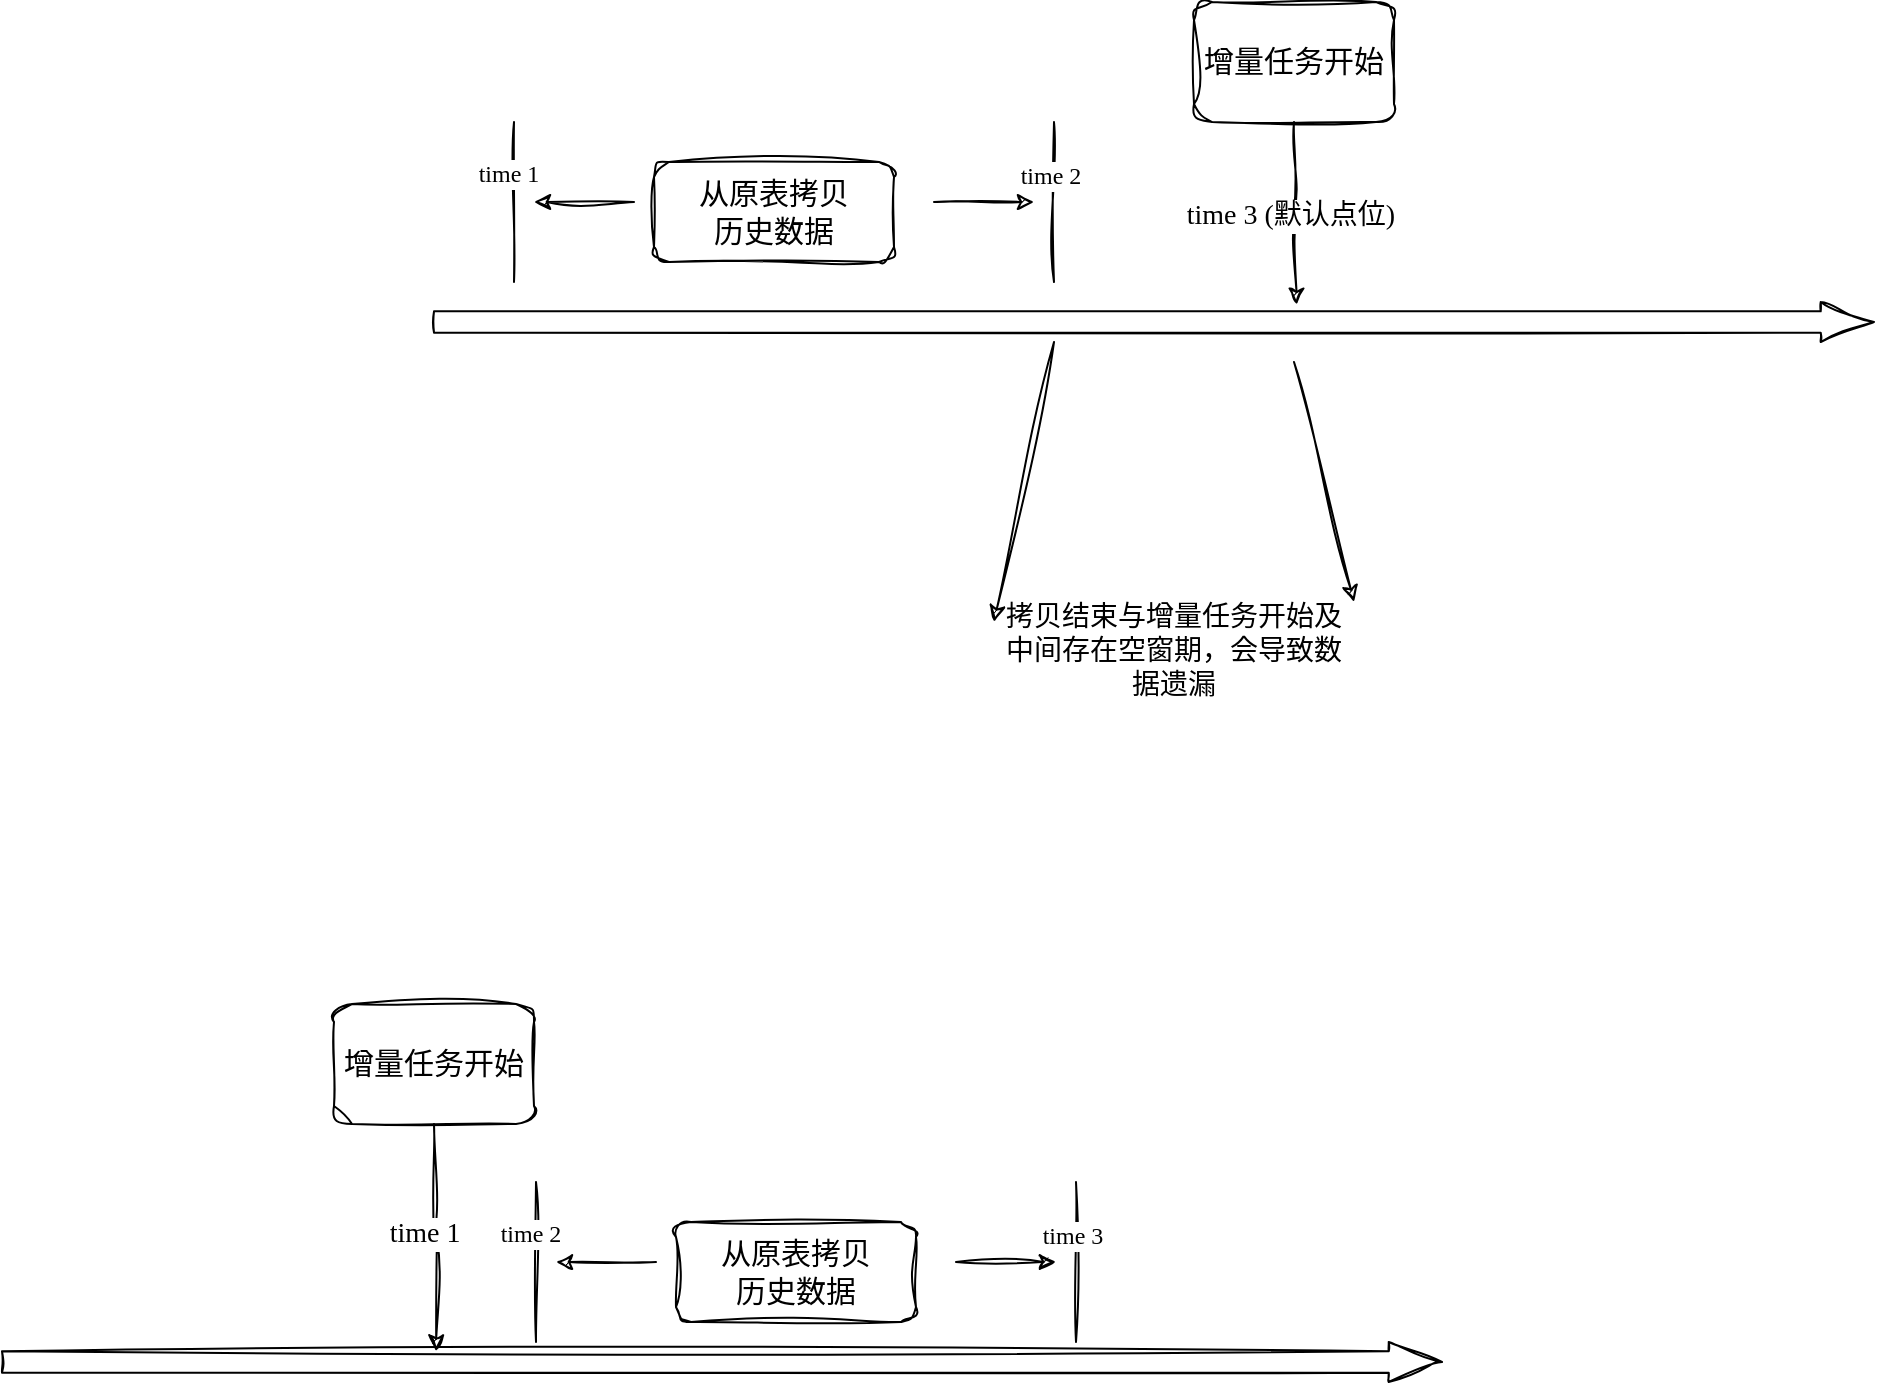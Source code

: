 <mxfile version="28.2.5">
  <diagram name="第 1 页" id="omVlfHLuaZoS6njWu99O">
    <mxGraphModel dx="1826" dy="863" grid="0" gridSize="10" guides="1" tooltips="1" connect="1" arrows="1" fold="1" page="0" pageScale="1" pageWidth="827" pageHeight="1169" math="0" shadow="0">
      <root>
        <mxCell id="0" />
        <mxCell id="1" parent="0" />
        <mxCell id="1qoYG-3-j_AIHezRe-L--4" value="" style="shape=singleArrow;whiteSpace=wrap;html=1;sketch=1;hachureGap=4;jiggle=2;curveFitting=1;fontFamily=Comic Sans MS;arrowWidth=0.533;arrowSize=0.037;" parent="1" vertex="1">
          <mxGeometry x="170" y="520" width="720" height="20" as="geometry" />
        </mxCell>
        <mxCell id="1qoYG-3-j_AIHezRe-L--5" value="" style="endArrow=none;html=1;rounded=0;sketch=1;hachureGap=4;jiggle=2;curveFitting=1;fontFamily=Comic Sans MS;" parent="1" edge="1">
          <mxGeometry width="50" height="50" relative="1" as="geometry">
            <mxPoint x="480" y="510" as="sourcePoint" />
            <mxPoint x="480" y="430" as="targetPoint" />
          </mxGeometry>
        </mxCell>
        <mxCell id="1qoYG-3-j_AIHezRe-L--29" value="&lt;font style=&quot;font-size: 12px;&quot; face=&quot;Comic Sans MS&quot;&gt;time 2&lt;/font&gt;" style="edgeLabel;html=1;align=center;verticalAlign=middle;resizable=0;points=[];sketch=1;hachureGap=4;jiggle=2;curveFitting=1;fontFamily=Architects Daughter;fontSource=https%3A%2F%2Ffonts.googleapis.com%2Fcss%3Ffamily%3DArchitects%2BDaughter;" parent="1qoYG-3-j_AIHezRe-L--5" vertex="1" connectable="0">
          <mxGeometry x="0.333" y="2" relative="1" as="geometry">
            <mxPoint as="offset" />
          </mxGeometry>
        </mxCell>
        <mxCell id="1qoYG-3-j_AIHezRe-L--6" value="" style="endArrow=none;html=1;rounded=0;sketch=1;hachureGap=4;jiggle=2;curveFitting=1;fontFamily=Comic Sans MS;" parent="1" edge="1">
          <mxGeometry width="50" height="50" relative="1" as="geometry">
            <mxPoint x="210" y="510" as="sourcePoint" />
            <mxPoint x="210" y="430" as="targetPoint" />
          </mxGeometry>
        </mxCell>
        <mxCell id="1qoYG-3-j_AIHezRe-L--28" value="&lt;font style=&quot;font-size: 12px;&quot; face=&quot;Comic Sans MS&quot;&gt;time 1&lt;/font&gt;" style="edgeLabel;html=1;align=center;verticalAlign=middle;resizable=0;points=[];sketch=1;hachureGap=4;jiggle=2;curveFitting=1;fontFamily=Architects Daughter;fontSource=https%3A%2F%2Ffonts.googleapis.com%2Fcss%3Ffamily%3DArchitects%2BDaughter;" parent="1qoYG-3-j_AIHezRe-L--6" vertex="1" connectable="0">
          <mxGeometry x="0.358" y="3" relative="1" as="geometry">
            <mxPoint as="offset" />
          </mxGeometry>
        </mxCell>
        <mxCell id="1qoYG-3-j_AIHezRe-L--8" value="&lt;font style=&quot;font-size: 15px;&quot; face=&quot;Comic Sans MS&quot;&gt;从原表拷贝&lt;/font&gt;&lt;div&gt;&lt;font style=&quot;font-size: 15px;&quot; face=&quot;Comic Sans MS&quot;&gt;历史数据&lt;/font&gt;&lt;/div&gt;" style="rounded=1;whiteSpace=wrap;html=1;sketch=1;hachureGap=4;jiggle=2;curveFitting=1;fontFamily=Architects Daughter;fontSource=https%3A%2F%2Ffonts.googleapis.com%2Fcss%3Ffamily%3DArchitects%2BDaughter;" parent="1" vertex="1">
          <mxGeometry x="280" y="450" width="120" height="50" as="geometry" />
        </mxCell>
        <mxCell id="1qoYG-3-j_AIHezRe-L--10" value="" style="endArrow=classic;html=1;rounded=0;sketch=1;hachureGap=4;jiggle=2;curveFitting=1;fontFamily=Architects Daughter;fontSource=https%3A%2F%2Ffonts.googleapis.com%2Fcss%3Ffamily%3DArchitects%2BDaughter;" parent="1" edge="1">
          <mxGeometry width="50" height="50" relative="1" as="geometry">
            <mxPoint x="270" y="470" as="sourcePoint" />
            <mxPoint x="220" y="470" as="targetPoint" />
          </mxGeometry>
        </mxCell>
        <mxCell id="1qoYG-3-j_AIHezRe-L--11" value="" style="endArrow=classic;html=1;rounded=0;sketch=1;hachureGap=4;jiggle=2;curveFitting=1;fontFamily=Architects Daughter;fontSource=https%3A%2F%2Ffonts.googleapis.com%2Fcss%3Ffamily%3DArchitects%2BDaughter;" parent="1" edge="1">
          <mxGeometry width="50" height="50" relative="1" as="geometry">
            <mxPoint x="420" y="470" as="sourcePoint" />
            <mxPoint x="470" y="470" as="targetPoint" />
          </mxGeometry>
        </mxCell>
        <mxCell id="1qoYG-3-j_AIHezRe-L--13" value="&lt;font style=&quot;font-size: 15px;&quot;&gt;增量任务开始&lt;/font&gt;" style="rounded=1;whiteSpace=wrap;html=1;sketch=1;hachureGap=4;jiggle=2;curveFitting=1;fontFamily=Architects Daughter;fontSource=https%3A%2F%2Ffonts.googleapis.com%2Fcss%3Ffamily%3DArchitects%2BDaughter;" parent="1" vertex="1">
          <mxGeometry x="550" y="370" width="100" height="60" as="geometry" />
        </mxCell>
        <mxCell id="1qoYG-3-j_AIHezRe-L--17" style="edgeStyle=orthogonalEdgeStyle;rounded=0;sketch=1;hachureGap=4;jiggle=2;curveFitting=1;orthogonalLoop=1;jettySize=auto;html=1;entryX=0.599;entryY=0.067;entryDx=0;entryDy=0;entryPerimeter=0;fontFamily=Architects Daughter;fontSource=https%3A%2F%2Ffonts.googleapis.com%2Fcss%3Ffamily%3DArchitects%2BDaughter;" parent="1" source="1qoYG-3-j_AIHezRe-L--13" target="1qoYG-3-j_AIHezRe-L--4" edge="1">
          <mxGeometry relative="1" as="geometry" />
        </mxCell>
        <mxCell id="1qoYG-3-j_AIHezRe-L--18" value="&lt;font style=&quot;font-size: 14px;&quot; face=&quot;Comic Sans MS&quot;&gt;time 3 (默认点位)&lt;/font&gt;" style="edgeLabel;html=1;align=center;verticalAlign=middle;resizable=0;points=[];sketch=1;hachureGap=4;jiggle=2;curveFitting=1;fontFamily=Architects Daughter;fontSource=https%3A%2F%2Ffonts.googleapis.com%2Fcss%3Ffamily%3DArchitects%2BDaughter;" parent="1qoYG-3-j_AIHezRe-L--17" vertex="1" connectable="0">
          <mxGeometry x="-0.029" y="-3" relative="1" as="geometry">
            <mxPoint x="-2" y="-1" as="offset" />
          </mxGeometry>
        </mxCell>
        <mxCell id="1qoYG-3-j_AIHezRe-L--24" value="" style="endArrow=classic;html=1;rounded=0;sketch=1;hachureGap=4;jiggle=2;curveFitting=1;fontFamily=Architects Daughter;fontSource=https%3A%2F%2Ffonts.googleapis.com%2Fcss%3Ffamily%3DArchitects%2BDaughter;" parent="1" edge="1">
          <mxGeometry width="50" height="50" relative="1" as="geometry">
            <mxPoint x="480" y="540" as="sourcePoint" />
            <mxPoint x="450" y="680" as="targetPoint" />
          </mxGeometry>
        </mxCell>
        <mxCell id="1qoYG-3-j_AIHezRe-L--25" value="" style="endArrow=classic;html=1;rounded=0;sketch=1;hachureGap=4;jiggle=2;curveFitting=1;fontFamily=Architects Daughter;fontSource=https%3A%2F%2Ffonts.googleapis.com%2Fcss%3Ffamily%3DArchitects%2BDaughter;" parent="1" edge="1">
          <mxGeometry width="50" height="50" relative="1" as="geometry">
            <mxPoint x="600" y="550" as="sourcePoint" />
            <mxPoint x="630" y="670" as="targetPoint" />
          </mxGeometry>
        </mxCell>
        <mxCell id="1qoYG-3-j_AIHezRe-L--27" value="&lt;font style=&quot;font-size: 14px;&quot; face=&quot;Comic Sans MS&quot;&gt;拷贝结束与增量任务开始及中间存在空窗期，会导致数据遗漏&lt;/font&gt;" style="text;html=1;align=center;verticalAlign=middle;whiteSpace=wrap;rounded=0;fontFamily=Architects Daughter;fontSource=https%3A%2F%2Ffonts.googleapis.com%2Fcss%3Ffamily%3DArchitects%2BDaughter;" parent="1" vertex="1">
          <mxGeometry x="450" y="650" width="180" height="90" as="geometry" />
        </mxCell>
        <mxCell id="1qoYG-3-j_AIHezRe-L--31" value="" style="shape=singleArrow;whiteSpace=wrap;html=1;sketch=1;hachureGap=4;jiggle=2;curveFitting=1;fontFamily=Comic Sans MS;arrowWidth=0.533;arrowSize=0.037;" parent="1" vertex="1">
          <mxGeometry x="-46" y="1040" width="720" height="20" as="geometry" />
        </mxCell>
        <mxCell id="1qoYG-3-j_AIHezRe-L--32" value="" style="endArrow=none;html=1;rounded=0;sketch=1;hachureGap=4;jiggle=2;curveFitting=1;fontFamily=Comic Sans MS;" parent="1" edge="1">
          <mxGeometry width="50" height="50" relative="1" as="geometry">
            <mxPoint x="491" y="1040" as="sourcePoint" />
            <mxPoint x="491" y="960" as="targetPoint" />
          </mxGeometry>
        </mxCell>
        <mxCell id="1qoYG-3-j_AIHezRe-L--33" value="&lt;font style=&quot;font-size: 12px;&quot; face=&quot;Comic Sans MS&quot;&gt;time 3&lt;/font&gt;" style="edgeLabel;html=1;align=center;verticalAlign=middle;resizable=0;points=[];sketch=1;hachureGap=4;jiggle=2;curveFitting=1;fontFamily=Architects Daughter;fontSource=https%3A%2F%2Ffonts.googleapis.com%2Fcss%3Ffamily%3DArchitects%2BDaughter;" parent="1qoYG-3-j_AIHezRe-L--32" vertex="1" connectable="0">
          <mxGeometry x="0.333" y="2" relative="1" as="geometry">
            <mxPoint as="offset" />
          </mxGeometry>
        </mxCell>
        <mxCell id="1qoYG-3-j_AIHezRe-L--34" value="" style="endArrow=none;html=1;rounded=0;sketch=1;hachureGap=4;jiggle=2;curveFitting=1;fontFamily=Comic Sans MS;" parent="1" edge="1">
          <mxGeometry width="50" height="50" relative="1" as="geometry">
            <mxPoint x="221" y="1040" as="sourcePoint" />
            <mxPoint x="221" y="960" as="targetPoint" />
          </mxGeometry>
        </mxCell>
        <mxCell id="1qoYG-3-j_AIHezRe-L--35" value="&lt;font style=&quot;font-size: 12px;&quot; face=&quot;Comic Sans MS&quot;&gt;time 2&lt;/font&gt;" style="edgeLabel;html=1;align=center;verticalAlign=middle;resizable=0;points=[];sketch=1;hachureGap=4;jiggle=2;curveFitting=1;fontFamily=Architects Daughter;fontSource=https%3A%2F%2Ffonts.googleapis.com%2Fcss%3Ffamily%3DArchitects%2BDaughter;" parent="1qoYG-3-j_AIHezRe-L--34" vertex="1" connectable="0">
          <mxGeometry x="0.358" y="3" relative="1" as="geometry">
            <mxPoint as="offset" />
          </mxGeometry>
        </mxCell>
        <mxCell id="1qoYG-3-j_AIHezRe-L--36" value="&lt;font style=&quot;font-size: 15px;&quot; face=&quot;Comic Sans MS&quot;&gt;从原表拷贝&lt;/font&gt;&lt;div&gt;&lt;font style=&quot;font-size: 15px;&quot; face=&quot;Comic Sans MS&quot;&gt;历史数据&lt;/font&gt;&lt;/div&gt;" style="rounded=1;whiteSpace=wrap;html=1;sketch=1;hachureGap=4;jiggle=2;curveFitting=1;fontFamily=Architects Daughter;fontSource=https%3A%2F%2Ffonts.googleapis.com%2Fcss%3Ffamily%3DArchitects%2BDaughter;" parent="1" vertex="1">
          <mxGeometry x="291" y="980" width="120" height="50" as="geometry" />
        </mxCell>
        <mxCell id="1qoYG-3-j_AIHezRe-L--37" value="" style="endArrow=classic;html=1;rounded=0;sketch=1;hachureGap=4;jiggle=2;curveFitting=1;fontFamily=Architects Daughter;fontSource=https%3A%2F%2Ffonts.googleapis.com%2Fcss%3Ffamily%3DArchitects%2BDaughter;" parent="1" edge="1">
          <mxGeometry width="50" height="50" relative="1" as="geometry">
            <mxPoint x="281" y="1000" as="sourcePoint" />
            <mxPoint x="231" y="1000" as="targetPoint" />
          </mxGeometry>
        </mxCell>
        <mxCell id="1qoYG-3-j_AIHezRe-L--38" value="" style="endArrow=classic;html=1;rounded=0;sketch=1;hachureGap=4;jiggle=2;curveFitting=1;fontFamily=Architects Daughter;fontSource=https%3A%2F%2Ffonts.googleapis.com%2Fcss%3Ffamily%3DArchitects%2BDaughter;" parent="1" edge="1">
          <mxGeometry width="50" height="50" relative="1" as="geometry">
            <mxPoint x="431" y="1000" as="sourcePoint" />
            <mxPoint x="481" y="1000" as="targetPoint" />
          </mxGeometry>
        </mxCell>
        <mxCell id="1qoYG-3-j_AIHezRe-L--39" value="&lt;font style=&quot;font-size: 15px;&quot;&gt;增量任务开始&lt;/font&gt;" style="rounded=1;whiteSpace=wrap;html=1;sketch=1;hachureGap=4;jiggle=2;curveFitting=1;fontFamily=Architects Daughter;fontSource=https%3A%2F%2Ffonts.googleapis.com%2Fcss%3Ffamily%3DArchitects%2BDaughter;" parent="1" vertex="1">
          <mxGeometry x="120" y="871" width="100" height="60" as="geometry" />
        </mxCell>
        <mxCell id="1qoYG-3-j_AIHezRe-L--40" style="edgeStyle=orthogonalEdgeStyle;rounded=0;sketch=1;hachureGap=4;jiggle=2;curveFitting=1;orthogonalLoop=1;jettySize=auto;html=1;entryX=0.157;entryY=0.367;entryDx=0;entryDy=0;entryPerimeter=0;fontFamily=Architects Daughter;fontSource=https%3A%2F%2Ffonts.googleapis.com%2Fcss%3Ffamily%3DArchitects%2BDaughter;" parent="1" source="1qoYG-3-j_AIHezRe-L--39" edge="1">
          <mxGeometry relative="1" as="geometry">
            <mxPoint x="171.04" y="1044.68" as="targetPoint" />
          </mxGeometry>
        </mxCell>
        <mxCell id="1qoYG-3-j_AIHezRe-L--41" value="&lt;font style=&quot;font-size: 14px;&quot; face=&quot;Comic Sans MS&quot;&gt;time 1&lt;/font&gt;" style="edgeLabel;html=1;align=center;verticalAlign=middle;resizable=0;points=[];sketch=1;hachureGap=4;jiggle=2;curveFitting=1;fontFamily=Architects Daughter;fontSource=https%3A%2F%2Ffonts.googleapis.com%2Fcss%3Ffamily%3DArchitects%2BDaughter;" parent="1qoYG-3-j_AIHezRe-L--40" vertex="1" connectable="0">
          <mxGeometry x="-0.029" y="-3" relative="1" as="geometry">
            <mxPoint x="-2" y="-1" as="offset" />
          </mxGeometry>
        </mxCell>
      </root>
    </mxGraphModel>
  </diagram>
</mxfile>
